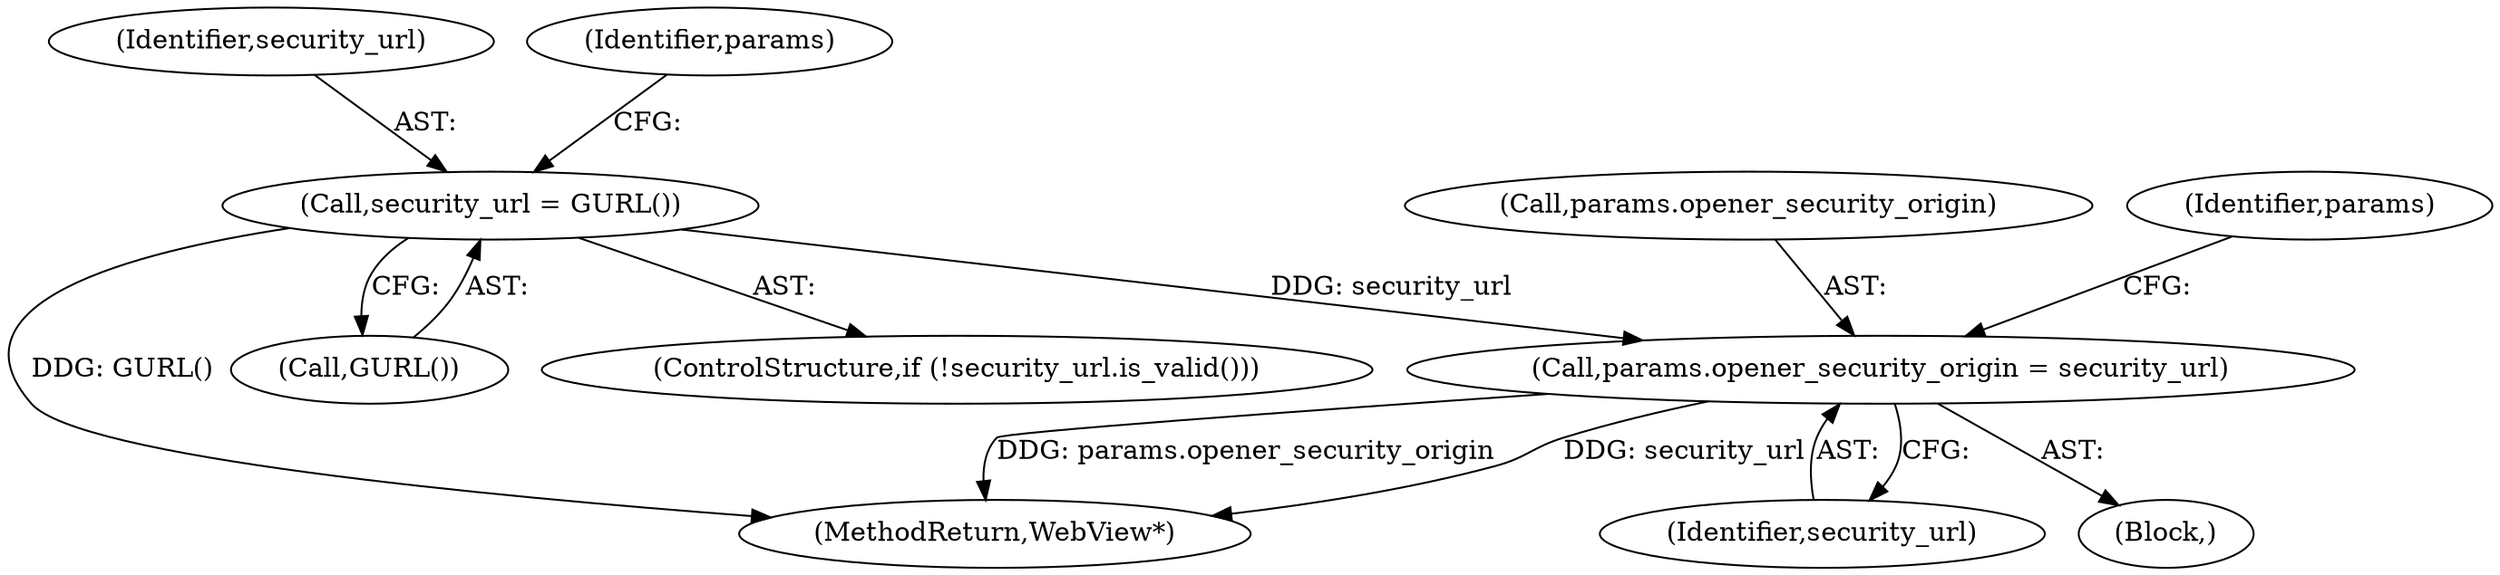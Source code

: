 digraph "0_Chrome_7f48b71cb22bb2fc9fcec2013e9eaff55381a43d_1@API" {
"1000159" [label="(Call,params.opener_security_origin = security_url)"];
"1000156" [label="(Call,security_url = GURL())"];
"1000153" [label="(ControlStructure,if (!security_url.is_valid()))"];
"1000159" [label="(Call,params.opener_security_origin = security_url)"];
"1000156" [label="(Call,security_url = GURL())"];
"1000163" [label="(Identifier,security_url)"];
"1000240" [label="(MethodReturn,WebView*)"];
"1000157" [label="(Identifier,security_url)"];
"1000160" [label="(Call,params.opener_security_origin)"];
"1000166" [label="(Identifier,params)"];
"1000158" [label="(Call,GURL())"];
"1000161" [label="(Identifier,params)"];
"1000106" [label="(Block,)"];
"1000159" -> "1000106"  [label="AST: "];
"1000159" -> "1000163"  [label="CFG: "];
"1000160" -> "1000159"  [label="AST: "];
"1000163" -> "1000159"  [label="AST: "];
"1000166" -> "1000159"  [label="CFG: "];
"1000159" -> "1000240"  [label="DDG: params.opener_security_origin"];
"1000159" -> "1000240"  [label="DDG: security_url"];
"1000156" -> "1000159"  [label="DDG: security_url"];
"1000156" -> "1000153"  [label="AST: "];
"1000156" -> "1000158"  [label="CFG: "];
"1000157" -> "1000156"  [label="AST: "];
"1000158" -> "1000156"  [label="AST: "];
"1000161" -> "1000156"  [label="CFG: "];
"1000156" -> "1000240"  [label="DDG: GURL()"];
}
